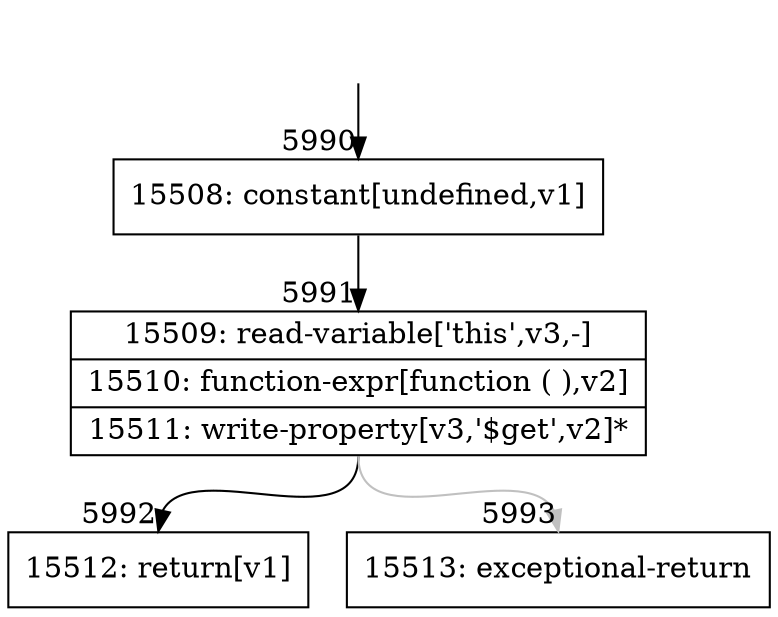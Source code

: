 digraph {
rankdir="TD"
BB_entry439[shape=none,label=""];
BB_entry439 -> BB5990 [tailport=s, headport=n, headlabel="    5990"]
BB5990 [shape=record label="{15508: constant[undefined,v1]}" ] 
BB5990 -> BB5991 [tailport=s, headport=n, headlabel="      5991"]
BB5991 [shape=record label="{15509: read-variable['this',v3,-]|15510: function-expr[function ( ),v2]|15511: write-property[v3,'$get',v2]*}" ] 
BB5991 -> BB5992 [tailport=s, headport=n, headlabel="      5992"]
BB5991 -> BB5993 [tailport=s, headport=n, color=gray, headlabel="      5993"]
BB5992 [shape=record label="{15512: return[v1]}" ] 
BB5993 [shape=record label="{15513: exceptional-return}" ] 
//#$~ 9235
}
